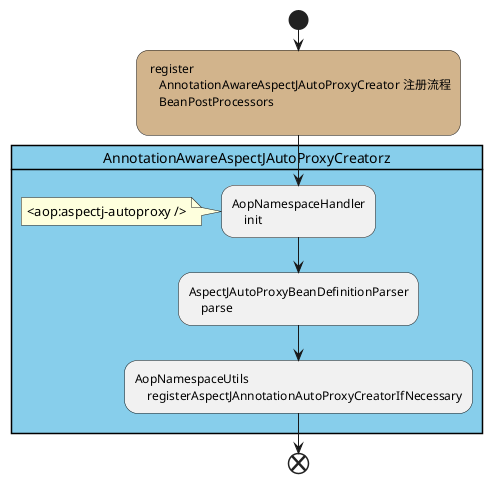 @startuml
'https://plantuml.com/activity-diagram-beta

start




#tan: register
    AnnotationAwareAspectJAutoProxyCreator 注册流程
    BeanPostProcessors
;

card AnnotationAwareAspectJAutoProxyCreatorz #skyblue {
    :AopNamespaceHandler
        init;
    note
    <aop:aspectj-autoproxy />
    end note

    :AspectJAutoProxyBeanDefinitionParser
        parse;

    :AopNamespaceUtils
        registerAspectJAnnotationAutoProxyCreatorIfNecessary;

}


end

@enduml

